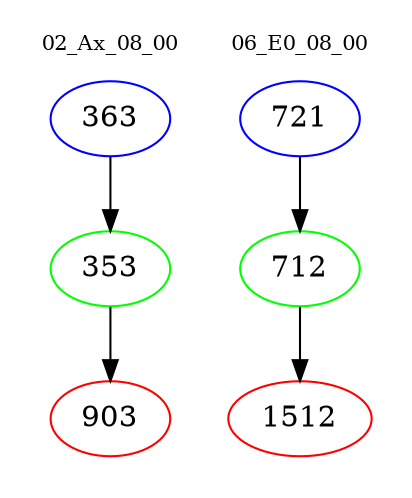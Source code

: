 digraph{
subgraph cluster_0 {
color = white
label = "02_Ax_08_00";
fontsize=10;
T0_363 [label="363", color="blue"]
T0_363 -> T0_353 [color="black"]
T0_353 [label="353", color="green"]
T0_353 -> T0_903 [color="black"]
T0_903 [label="903", color="red"]
}
subgraph cluster_1 {
color = white
label = "06_E0_08_00";
fontsize=10;
T1_721 [label="721", color="blue"]
T1_721 -> T1_712 [color="black"]
T1_712 [label="712", color="green"]
T1_712 -> T1_1512 [color="black"]
T1_1512 [label="1512", color="red"]
}
}
